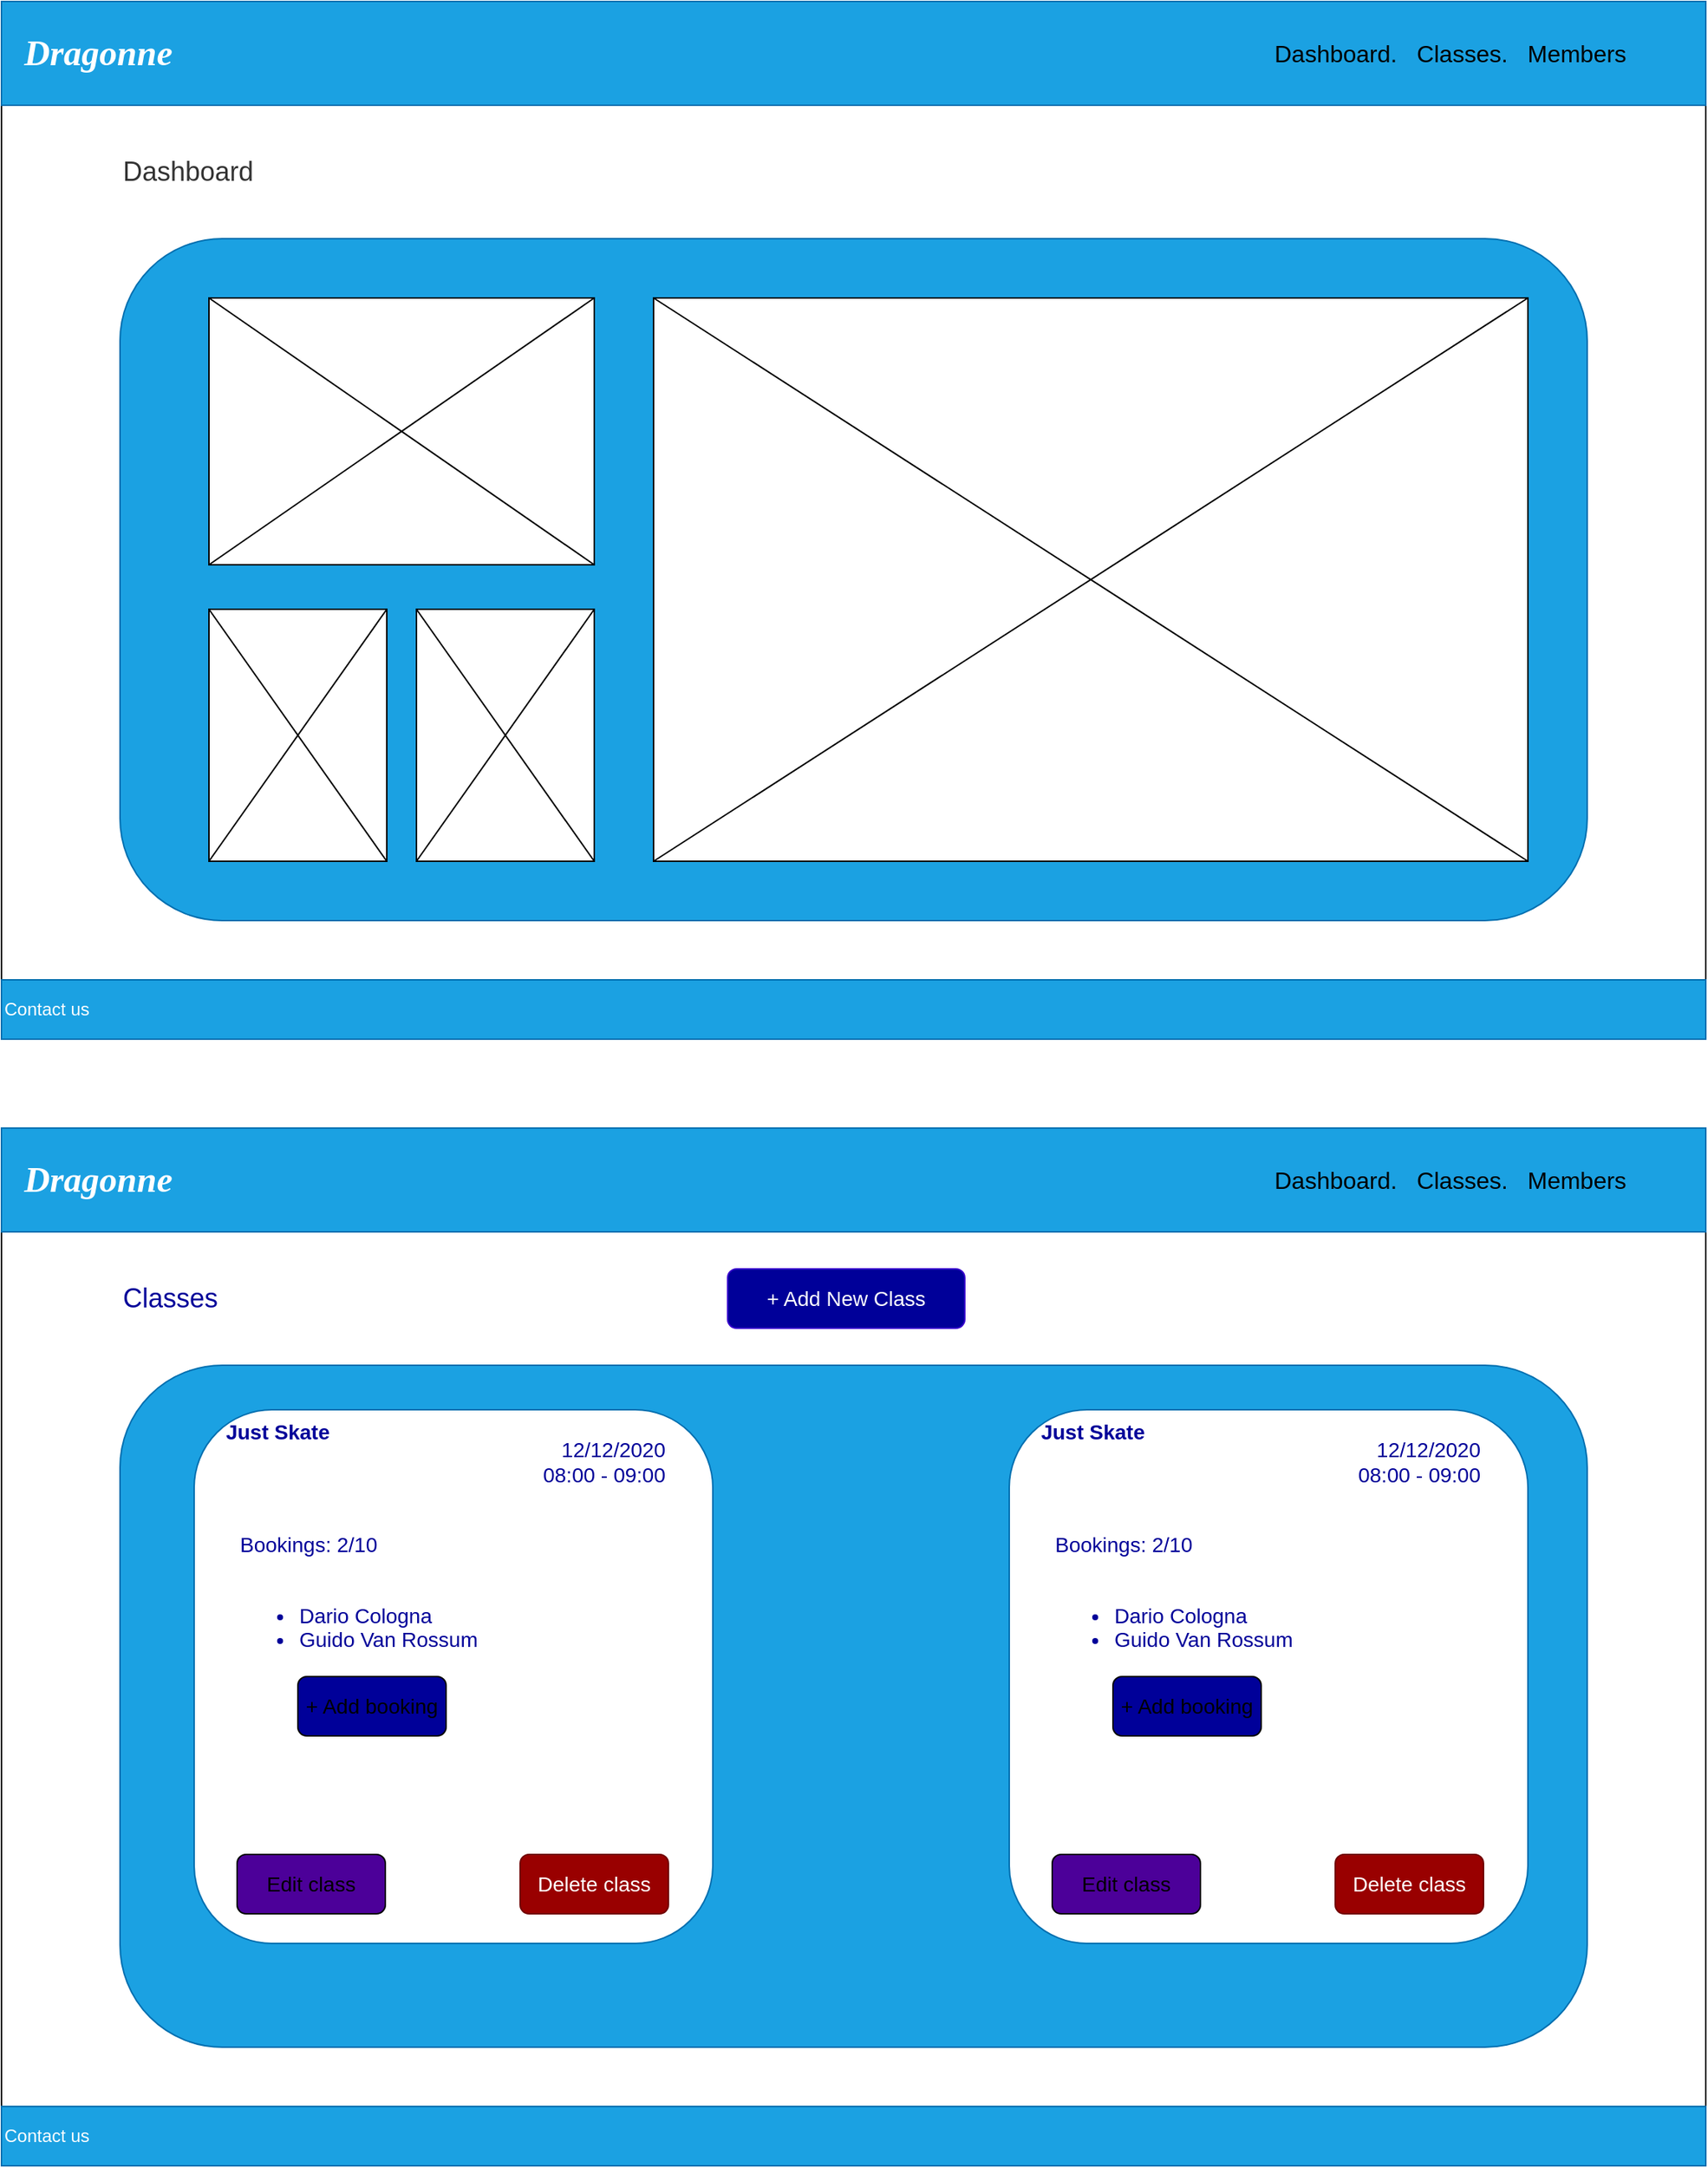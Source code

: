 <mxfile version="13.10.0" type="embed">
    <diagram id="tzC2KhjXUtBrnigC-W3a" name="Page-1">
        <mxGraphModel dx="897" dy="670" grid="1" gridSize="10" guides="1" tooltips="1" connect="1" arrows="1" fold="1" page="1" pageScale="1" pageWidth="827" pageHeight="1169" math="0" shadow="0">
            <root>
                <mxCell id="0"/>
                <mxCell id="1" parent="0"/>
                <mxCell id="2" value="" style="rounded=0;whiteSpace=wrap;html=1;fillColor=#FFFFFF;" vertex="1" parent="1">
                    <mxGeometry x="40" y="40" width="1150" height="700" as="geometry"/>
                </mxCell>
                <mxCell id="3" value="&amp;nbsp; &amp;nbsp; &lt;b&gt;&lt;font style=&quot;font-size: 24px&quot; face=&quot;Verdana&quot;&gt;&lt;i&gt;Dragonne&lt;/i&gt;&lt;/font&gt;&lt;/b&gt;" style="rounded=0;whiteSpace=wrap;html=1;fillColor=#1ba1e2;strokeColor=#006EAF;fontColor=#ffffff;align=left;" vertex="1" parent="1">
                    <mxGeometry x="40" y="40" width="1150" height="70" as="geometry"/>
                </mxCell>
                <mxCell id="4" value="&lt;font style=&quot;font-size: 16px&quot;&gt;Dashboard.&amp;nbsp; &amp;nbsp;Classes.&amp;nbsp; &amp;nbsp;Members&lt;/font&gt;" style="text;html=1;strokeColor=none;fillColor=none;align=left;verticalAlign=middle;whiteSpace=wrap;rounded=0;" vertex="1" parent="1">
                    <mxGeometry x="897" y="65" width="293" height="20" as="geometry"/>
                </mxCell>
                <mxCell id="5" value="" style="rounded=1;whiteSpace=wrap;html=1;fillColor=#1ba1e2;strokeColor=#006EAF;fontColor=#ffffff;" vertex="1" parent="1">
                    <mxGeometry x="120" y="200" width="990" height="460" as="geometry"/>
                </mxCell>
                <mxCell id="6" value="&lt;font color=&quot;#333333&quot; style=&quot;font-size: 18px&quot;&gt;Dashboard&lt;/font&gt;" style="text;html=1;strokeColor=none;fillColor=none;align=left;verticalAlign=middle;whiteSpace=wrap;rounded=0;" vertex="1" parent="1">
                    <mxGeometry x="120" y="140" width="110" height="30" as="geometry"/>
                </mxCell>
                <mxCell id="7" value="Contact us" style="rounded=0;whiteSpace=wrap;html=1;fillColor=#1ba1e2;strokeColor=#006EAF;fontColor=#ffffff;align=left;" vertex="1" parent="1">
                    <mxGeometry x="40" y="700" width="1150" height="40" as="geometry"/>
                </mxCell>
                <mxCell id="8" value="" style="rounded=0;whiteSpace=wrap;html=1;fillColor=#FFFFFF;" vertex="1" parent="1">
                    <mxGeometry x="480" y="240" width="590" height="380" as="geometry"/>
                </mxCell>
                <mxCell id="9" value="" style="rounded=0;whiteSpace=wrap;html=1;fillColor=#FFFFFF;sketch=0;glass=0;shadow=0;" vertex="1" parent="1">
                    <mxGeometry x="180" y="240" width="260" height="180" as="geometry"/>
                </mxCell>
                <mxCell id="10" value="" style="rounded=0;whiteSpace=wrap;html=1;fillColor=#FFFFFF;" vertex="1" parent="1">
                    <mxGeometry x="180" y="450" width="120" height="170" as="geometry"/>
                </mxCell>
                <mxCell id="11" value="" style="rounded=0;whiteSpace=wrap;html=1;fillColor=#FFFFFF;" vertex="1" parent="1">
                    <mxGeometry x="320" y="450" width="120" height="170" as="geometry"/>
                </mxCell>
                <mxCell id="12" value="" style="endArrow=none;html=1;entryX=0;entryY=1;entryDx=0;entryDy=0;strokeColor=#000000;exitX=1;exitY=0;exitDx=0;exitDy=0;" edge="1" parent="1" source="9" target="9">
                    <mxGeometry width="50" height="50" relative="1" as="geometry">
                        <mxPoint x="450" y="380" as="sourcePoint"/>
                        <mxPoint x="500" y="330" as="targetPoint"/>
                    </mxGeometry>
                </mxCell>
                <mxCell id="14" value="" style="endArrow=none;html=1;entryX=0;entryY=1;entryDx=0;entryDy=0;strokeColor=#000000;exitX=0;exitY=0;exitDx=0;exitDy=0;" edge="1" parent="1" source="9">
                    <mxGeometry width="50" height="50" relative="1" as="geometry">
                        <mxPoint x="700" y="240" as="sourcePoint"/>
                        <mxPoint x="440" y="420" as="targetPoint"/>
                    </mxGeometry>
                </mxCell>
                <mxCell id="15" value="" style="endArrow=none;html=1;entryX=0;entryY=1;entryDx=0;entryDy=0;strokeColor=#000000;exitX=1;exitY=0;exitDx=0;exitDy=0;" edge="1" parent="1" source="8" target="8">
                    <mxGeometry width="50" height="50" relative="1" as="geometry">
                        <mxPoint x="890" y="320" as="sourcePoint"/>
                        <mxPoint x="630" y="500" as="targetPoint"/>
                    </mxGeometry>
                </mxCell>
                <mxCell id="16" value="" style="endArrow=none;html=1;entryX=1;entryY=1;entryDx=0;entryDy=0;strokeColor=#000000;exitX=0;exitY=0;exitDx=0;exitDy=0;" edge="1" parent="1" source="8" target="8">
                    <mxGeometry width="50" height="50" relative="1" as="geometry">
                        <mxPoint x="630" y="320" as="sourcePoint"/>
                        <mxPoint x="890" y="500" as="targetPoint"/>
                    </mxGeometry>
                </mxCell>
                <mxCell id="17" value="" style="endArrow=none;html=1;entryX=0;entryY=1;entryDx=0;entryDy=0;strokeColor=#000000;exitX=1;exitY=0;exitDx=0;exitDy=0;" edge="1" parent="1" source="10" target="10">
                    <mxGeometry width="50" height="50" relative="1" as="geometry">
                        <mxPoint x="450" y="440" as="sourcePoint"/>
                        <mxPoint x="190" y="620" as="targetPoint"/>
                    </mxGeometry>
                </mxCell>
                <mxCell id="18" value="" style="endArrow=none;html=1;entryX=1;entryY=1;entryDx=0;entryDy=0;strokeColor=#000000;exitX=0;exitY=0;exitDx=0;exitDy=0;" edge="1" parent="1" source="10" target="10">
                    <mxGeometry width="50" height="50" relative="1" as="geometry">
                        <mxPoint x="190" y="440" as="sourcePoint"/>
                        <mxPoint x="450" y="620" as="targetPoint"/>
                    </mxGeometry>
                </mxCell>
                <mxCell id="19" value="" style="endArrow=none;html=1;entryX=0;entryY=1;entryDx=0;entryDy=0;strokeColor=#000000;exitX=1;exitY=0;exitDx=0;exitDy=0;" edge="1" parent="1">
                    <mxGeometry width="50" height="50" relative="1" as="geometry">
                        <mxPoint x="440" y="450" as="sourcePoint"/>
                        <mxPoint x="320" y="620" as="targetPoint"/>
                    </mxGeometry>
                </mxCell>
                <mxCell id="20" value="" style="endArrow=none;html=1;entryX=1;entryY=1;entryDx=0;entryDy=0;strokeColor=#000000;exitX=0;exitY=0;exitDx=0;exitDy=0;" edge="1" parent="1">
                    <mxGeometry width="50" height="50" relative="1" as="geometry">
                        <mxPoint x="320" y="450" as="sourcePoint"/>
                        <mxPoint x="440" y="620" as="targetPoint"/>
                    </mxGeometry>
                </mxCell>
                <mxCell id="21" value="" style="rounded=0;whiteSpace=wrap;html=1;fillColor=#FFFFFF;" vertex="1" parent="1">
                    <mxGeometry x="40" y="800" width="1150" height="700" as="geometry"/>
                </mxCell>
                <mxCell id="22" value="&amp;nbsp; &amp;nbsp; &lt;b&gt;&lt;font style=&quot;font-size: 24px&quot; face=&quot;Verdana&quot;&gt;&lt;i&gt;Dragonne&lt;/i&gt;&lt;/font&gt;&lt;/b&gt;" style="rounded=0;whiteSpace=wrap;html=1;fillColor=#1ba1e2;strokeColor=#006EAF;fontColor=#ffffff;align=left;" vertex="1" parent="1">
                    <mxGeometry x="40" y="800" width="1150" height="70" as="geometry"/>
                </mxCell>
                <mxCell id="23" value="&lt;font style=&quot;font-size: 16px&quot;&gt;Dashboard.&amp;nbsp; &amp;nbsp;Classes.&amp;nbsp; &amp;nbsp;Members&lt;/font&gt;" style="text;html=1;strokeColor=none;fillColor=none;align=left;verticalAlign=middle;whiteSpace=wrap;rounded=0;" vertex="1" parent="1">
                    <mxGeometry x="897" y="825" width="293" height="20" as="geometry"/>
                </mxCell>
                <mxCell id="24" value="" style="rounded=1;whiteSpace=wrap;html=1;fillColor=#1ba1e2;strokeColor=#006EAF;fontColor=#ffffff;" vertex="1" parent="1">
                    <mxGeometry x="120" y="960" width="990" height="460" as="geometry"/>
                </mxCell>
                <mxCell id="25" value="&lt;font style=&quot;font-size: 18px&quot;&gt;Classes&lt;/font&gt;" style="text;html=1;strokeColor=none;fillColor=none;align=left;verticalAlign=middle;whiteSpace=wrap;rounded=0;fontColor=#000099;" vertex="1" parent="1">
                    <mxGeometry x="120" y="900" width="110" height="30" as="geometry"/>
                </mxCell>
                <mxCell id="26" value="Contact us" style="rounded=0;whiteSpace=wrap;html=1;fillColor=#1ba1e2;strokeColor=#006EAF;fontColor=#ffffff;align=left;" vertex="1" parent="1">
                    <mxGeometry x="40" y="1460" width="1150" height="40" as="geometry"/>
                </mxCell>
                <mxCell id="30" value="&lt;b style=&quot;font-size: 14px&quot;&gt;&lt;font style=&quot;font-size: 14px&quot;&gt;&amp;nbsp; &amp;nbsp; &amp;nbsp;Just Skate&lt;br&gt;&lt;br&gt;&lt;/font&gt;&lt;/b&gt;" style="rounded=1;whiteSpace=wrap;html=1;strokeColor=#006EAF;align=left;verticalAlign=top;fontColor=#000099;fillColor=#FFFFFF;" vertex="1" parent="1">
                    <mxGeometry x="170" y="990" width="350" height="360" as="geometry"/>
                </mxCell>
                <mxCell id="31" value="12/12/2020&lt;br style=&quot;font-size: 14px;&quot;&gt;08:00 - 09:00" style="text;html=1;strokeColor=none;fillColor=none;align=right;verticalAlign=middle;whiteSpace=wrap;rounded=0;shadow=0;glass=0;sketch=0;fontSize=14;fontColor=#000099;" vertex="1" parent="1">
                    <mxGeometry x="400" y="1010" width="90" height="30" as="geometry"/>
                </mxCell>
                <mxCell id="32" value="Bookings: 2/10&lt;br&gt;&lt;br&gt;&lt;ul&gt;&lt;li&gt;Dario Cologna&lt;/li&gt;&lt;li&gt;Guido Van Rossum&lt;/li&gt;&lt;/ul&gt;" style="text;html=1;strokeColor=none;fillColor=none;align=left;verticalAlign=middle;whiteSpace=wrap;rounded=0;shadow=0;glass=0;sketch=0;fontSize=14;fontColor=#000099;" vertex="1" parent="1">
                    <mxGeometry x="199" y="1070" width="170" height="100" as="geometry"/>
                </mxCell>
                <mxCell id="33" value="Edit class" style="rounded=1;whiteSpace=wrap;html=1;shadow=0;glass=0;sketch=0;fontSize=14;align=center;labelBackgroundColor=none;fillColor=#4C0099;" vertex="1" parent="1">
                    <mxGeometry x="199" y="1290" width="100" height="40" as="geometry"/>
                </mxCell>
                <mxCell id="34" value="Delete class" style="rounded=1;whiteSpace=wrap;html=1;shadow=0;glass=0;sketch=0;fontSize=14;align=center;labelBackgroundColor=none;strokeColor=#6F0000;fontColor=#ffffff;fillColor=#990000;" vertex="1" parent="1">
                    <mxGeometry x="390" y="1290" width="100" height="40" as="geometry"/>
                </mxCell>
                <mxCell id="35" value="+ Add booking" style="rounded=1;whiteSpace=wrap;html=1;shadow=0;glass=0;sketch=0;fontSize=14;align=center;labelBackgroundColor=none;fillColor=#000099;" vertex="1" parent="1">
                    <mxGeometry x="240" y="1170" width="100" height="40" as="geometry"/>
                </mxCell>
                <mxCell id="36" value="+ Add New Class" style="rounded=1;whiteSpace=wrap;html=1;shadow=0;glass=0;sketch=0;fontSize=14;align=center;labelBackgroundColor=none;strokeColor=#3700CC;fontColor=#ffffff;fillColor=#000099;" vertex="1" parent="1">
                    <mxGeometry x="530" y="895" width="160" height="40" as="geometry"/>
                </mxCell>
                <mxCell id="37" value="&lt;b style=&quot;font-size: 14px&quot;&gt;&lt;font style=&quot;font-size: 14px&quot;&gt;&amp;nbsp; &amp;nbsp; &amp;nbsp;Just Skate&lt;br&gt;&lt;br&gt;&lt;/font&gt;&lt;/b&gt;" style="rounded=1;whiteSpace=wrap;html=1;strokeColor=#006EAF;align=left;verticalAlign=top;fontColor=#000099;fillColor=#FFFFFF;" vertex="1" parent="1">
                    <mxGeometry x="720" y="990" width="350" height="360" as="geometry"/>
                </mxCell>
                <mxCell id="38" value="12/12/2020&lt;br style=&quot;font-size: 14px;&quot;&gt;08:00 - 09:00" style="text;html=1;strokeColor=none;fillColor=none;align=right;verticalAlign=middle;whiteSpace=wrap;rounded=0;shadow=0;glass=0;sketch=0;fontSize=14;fontColor=#000099;" vertex="1" parent="1">
                    <mxGeometry x="950" y="1010" width="90" height="30" as="geometry"/>
                </mxCell>
                <mxCell id="39" value="Bookings: 2/10&lt;br&gt;&lt;br&gt;&lt;ul&gt;&lt;li&gt;Dario Cologna&lt;/li&gt;&lt;li&gt;Guido Van Rossum&lt;/li&gt;&lt;/ul&gt;" style="text;html=1;strokeColor=none;fillColor=none;align=left;verticalAlign=middle;whiteSpace=wrap;rounded=0;shadow=0;glass=0;sketch=0;fontSize=14;fontColor=#000099;" vertex="1" parent="1">
                    <mxGeometry x="749" y="1070" width="170" height="100" as="geometry"/>
                </mxCell>
                <mxCell id="40" value="Edit class" style="rounded=1;whiteSpace=wrap;html=1;shadow=0;glass=0;sketch=0;fontSize=14;align=center;labelBackgroundColor=none;fillColor=#4C0099;" vertex="1" parent="1">
                    <mxGeometry x="749" y="1290" width="100" height="40" as="geometry"/>
                </mxCell>
                <mxCell id="41" value="Delete class" style="rounded=1;whiteSpace=wrap;html=1;shadow=0;glass=0;sketch=0;fontSize=14;align=center;labelBackgroundColor=none;strokeColor=#6F0000;fontColor=#ffffff;fillColor=#990000;" vertex="1" parent="1">
                    <mxGeometry x="940" y="1290" width="100" height="40" as="geometry"/>
                </mxCell>
                <mxCell id="42" value="+ Add booking" style="rounded=1;whiteSpace=wrap;html=1;shadow=0;glass=0;sketch=0;fontSize=14;align=center;labelBackgroundColor=none;fillColor=#000099;" vertex="1" parent="1">
                    <mxGeometry x="790" y="1170" width="100" height="40" as="geometry"/>
                </mxCell>
            </root>
        </mxGraphModel>
    </diagram>
</mxfile>